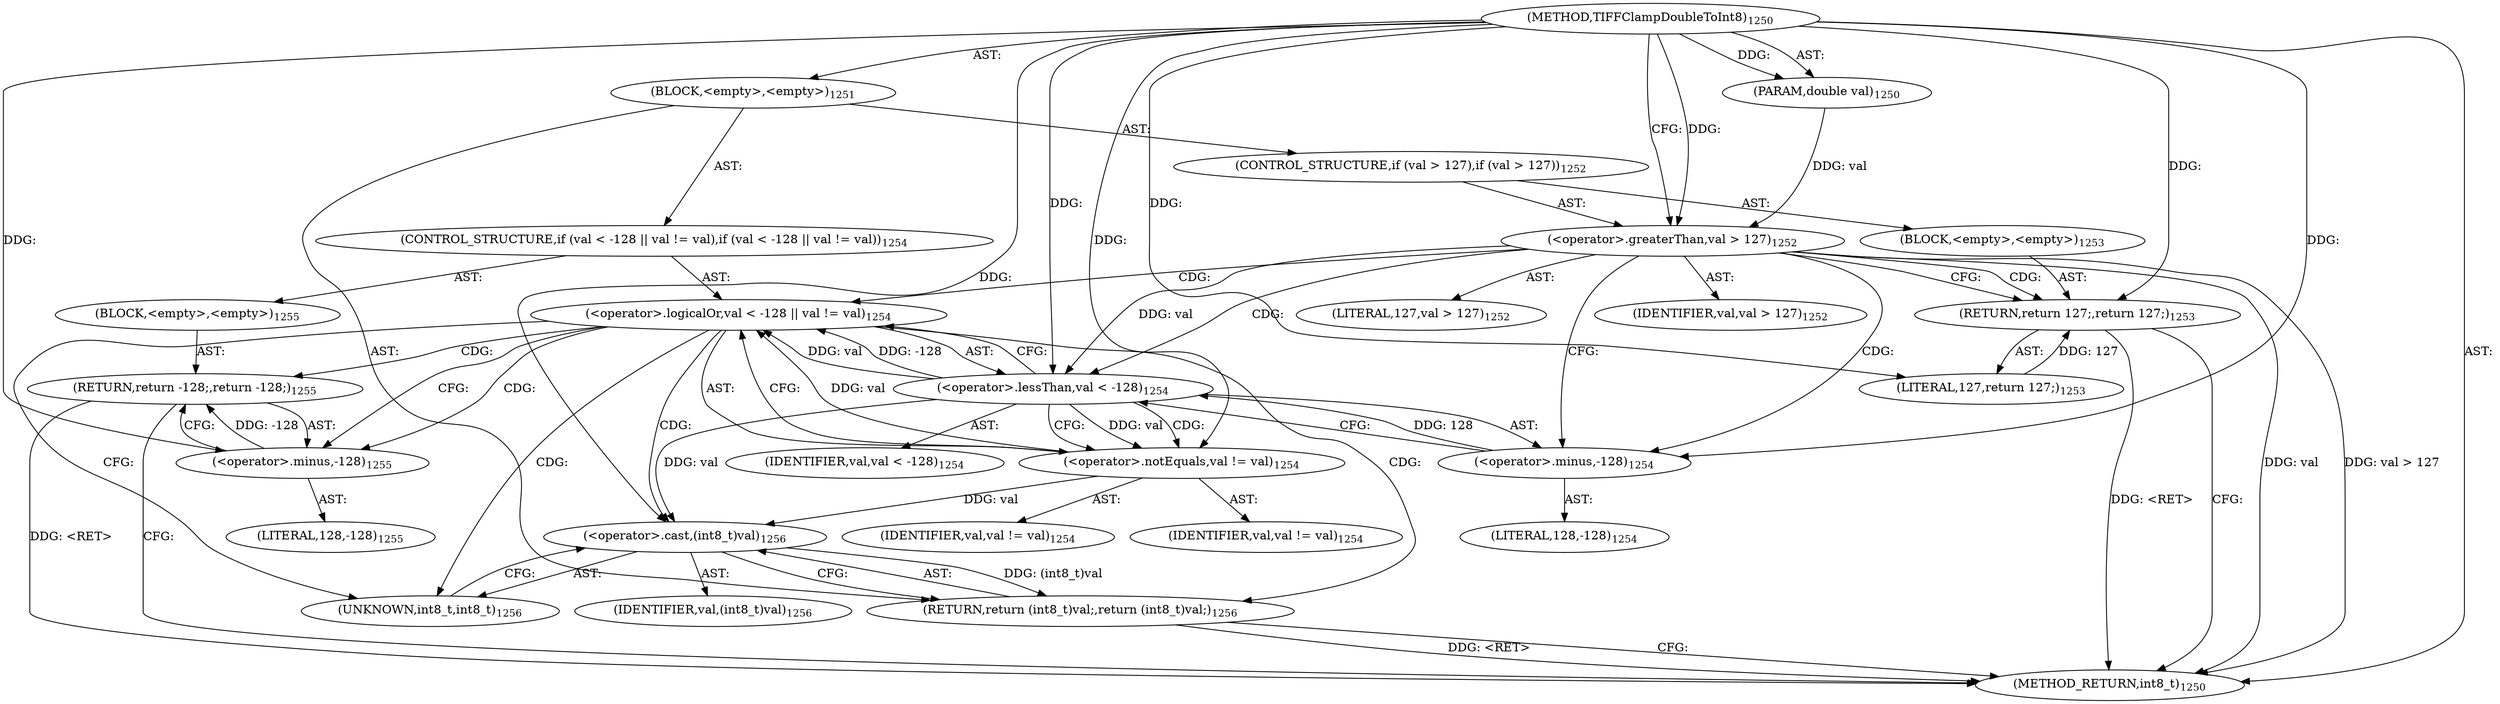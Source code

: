 digraph "TIFFClampDoubleToInt8" {  
"67374" [label = <(METHOD,TIFFClampDoubleToInt8)<SUB>1250</SUB>> ]
"67375" [label = <(PARAM,double val)<SUB>1250</SUB>> ]
"67376" [label = <(BLOCK,&lt;empty&gt;,&lt;empty&gt;)<SUB>1251</SUB>> ]
"67377" [label = <(CONTROL_STRUCTURE,if (val &gt; 127),if (val &gt; 127))<SUB>1252</SUB>> ]
"67378" [label = <(&lt;operator&gt;.greaterThan,val &gt; 127)<SUB>1252</SUB>> ]
"67379" [label = <(IDENTIFIER,val,val &gt; 127)<SUB>1252</SUB>> ]
"67380" [label = <(LITERAL,127,val &gt; 127)<SUB>1252</SUB>> ]
"67381" [label = <(BLOCK,&lt;empty&gt;,&lt;empty&gt;)<SUB>1253</SUB>> ]
"67382" [label = <(RETURN,return 127;,return 127;)<SUB>1253</SUB>> ]
"67383" [label = <(LITERAL,127,return 127;)<SUB>1253</SUB>> ]
"67384" [label = <(CONTROL_STRUCTURE,if (val &lt; -128 || val != val),if (val &lt; -128 || val != val))<SUB>1254</SUB>> ]
"67385" [label = <(&lt;operator&gt;.logicalOr,val &lt; -128 || val != val)<SUB>1254</SUB>> ]
"67386" [label = <(&lt;operator&gt;.lessThan,val &lt; -128)<SUB>1254</SUB>> ]
"67387" [label = <(IDENTIFIER,val,val &lt; -128)<SUB>1254</SUB>> ]
"67388" [label = <(&lt;operator&gt;.minus,-128)<SUB>1254</SUB>> ]
"67389" [label = <(LITERAL,128,-128)<SUB>1254</SUB>> ]
"67390" [label = <(&lt;operator&gt;.notEquals,val != val)<SUB>1254</SUB>> ]
"67391" [label = <(IDENTIFIER,val,val != val)<SUB>1254</SUB>> ]
"67392" [label = <(IDENTIFIER,val,val != val)<SUB>1254</SUB>> ]
"67393" [label = <(BLOCK,&lt;empty&gt;,&lt;empty&gt;)<SUB>1255</SUB>> ]
"67394" [label = <(RETURN,return -128;,return -128;)<SUB>1255</SUB>> ]
"67395" [label = <(&lt;operator&gt;.minus,-128)<SUB>1255</SUB>> ]
"67396" [label = <(LITERAL,128,-128)<SUB>1255</SUB>> ]
"67397" [label = <(RETURN,return (int8_t)val;,return (int8_t)val;)<SUB>1256</SUB>> ]
"67398" [label = <(&lt;operator&gt;.cast,(int8_t)val)<SUB>1256</SUB>> ]
"67399" [label = <(UNKNOWN,int8_t,int8_t)<SUB>1256</SUB>> ]
"67400" [label = <(IDENTIFIER,val,(int8_t)val)<SUB>1256</SUB>> ]
"67401" [label = <(METHOD_RETURN,int8_t)<SUB>1250</SUB>> ]
  "67374" -> "67375"  [ label = "AST: "] 
  "67374" -> "67376"  [ label = "AST: "] 
  "67374" -> "67401"  [ label = "AST: "] 
  "67376" -> "67377"  [ label = "AST: "] 
  "67376" -> "67384"  [ label = "AST: "] 
  "67376" -> "67397"  [ label = "AST: "] 
  "67377" -> "67378"  [ label = "AST: "] 
  "67377" -> "67381"  [ label = "AST: "] 
  "67378" -> "67379"  [ label = "AST: "] 
  "67378" -> "67380"  [ label = "AST: "] 
  "67381" -> "67382"  [ label = "AST: "] 
  "67382" -> "67383"  [ label = "AST: "] 
  "67384" -> "67385"  [ label = "AST: "] 
  "67384" -> "67393"  [ label = "AST: "] 
  "67385" -> "67386"  [ label = "AST: "] 
  "67385" -> "67390"  [ label = "AST: "] 
  "67386" -> "67387"  [ label = "AST: "] 
  "67386" -> "67388"  [ label = "AST: "] 
  "67388" -> "67389"  [ label = "AST: "] 
  "67390" -> "67391"  [ label = "AST: "] 
  "67390" -> "67392"  [ label = "AST: "] 
  "67393" -> "67394"  [ label = "AST: "] 
  "67394" -> "67395"  [ label = "AST: "] 
  "67395" -> "67396"  [ label = "AST: "] 
  "67397" -> "67398"  [ label = "AST: "] 
  "67398" -> "67399"  [ label = "AST: "] 
  "67398" -> "67400"  [ label = "AST: "] 
  "67397" -> "67401"  [ label = "CFG: "] 
  "67378" -> "67382"  [ label = "CFG: "] 
  "67378" -> "67388"  [ label = "CFG: "] 
  "67385" -> "67399"  [ label = "CFG: "] 
  "67385" -> "67395"  [ label = "CFG: "] 
  "67398" -> "67397"  [ label = "CFG: "] 
  "67382" -> "67401"  [ label = "CFG: "] 
  "67386" -> "67385"  [ label = "CFG: "] 
  "67386" -> "67390"  [ label = "CFG: "] 
  "67390" -> "67385"  [ label = "CFG: "] 
  "67394" -> "67401"  [ label = "CFG: "] 
  "67399" -> "67398"  [ label = "CFG: "] 
  "67388" -> "67386"  [ label = "CFG: "] 
  "67395" -> "67394"  [ label = "CFG: "] 
  "67374" -> "67378"  [ label = "CFG: "] 
  "67382" -> "67401"  [ label = "DDG: &lt;RET&gt;"] 
  "67397" -> "67401"  [ label = "DDG: &lt;RET&gt;"] 
  "67394" -> "67401"  [ label = "DDG: &lt;RET&gt;"] 
  "67378" -> "67401"  [ label = "DDG: val"] 
  "67378" -> "67401"  [ label = "DDG: val &gt; 127"] 
  "67374" -> "67375"  [ label = "DDG: "] 
  "67398" -> "67397"  [ label = "DDG: (int8_t)val"] 
  "67386" -> "67398"  [ label = "DDG: val"] 
  "67390" -> "67398"  [ label = "DDG: val"] 
  "67374" -> "67398"  [ label = "DDG: "] 
  "67375" -> "67378"  [ label = "DDG: val"] 
  "67374" -> "67378"  [ label = "DDG: "] 
  "67383" -> "67382"  [ label = "DDG: 127"] 
  "67374" -> "67382"  [ label = "DDG: "] 
  "67386" -> "67385"  [ label = "DDG: val"] 
  "67386" -> "67385"  [ label = "DDG: -128"] 
  "67390" -> "67385"  [ label = "DDG: val"] 
  "67395" -> "67394"  [ label = "DDG: -128"] 
  "67374" -> "67383"  [ label = "DDG: "] 
  "67378" -> "67386"  [ label = "DDG: val"] 
  "67374" -> "67386"  [ label = "DDG: "] 
  "67388" -> "67386"  [ label = "DDG: 128"] 
  "67386" -> "67390"  [ label = "DDG: val"] 
  "67374" -> "67390"  [ label = "DDG: "] 
  "67374" -> "67388"  [ label = "DDG: "] 
  "67374" -> "67395"  [ label = "DDG: "] 
  "67378" -> "67385"  [ label = "CDG: "] 
  "67378" -> "67386"  [ label = "CDG: "] 
  "67378" -> "67382"  [ label = "CDG: "] 
  "67378" -> "67388"  [ label = "CDG: "] 
  "67385" -> "67399"  [ label = "CDG: "] 
  "67385" -> "67395"  [ label = "CDG: "] 
  "67385" -> "67397"  [ label = "CDG: "] 
  "67385" -> "67398"  [ label = "CDG: "] 
  "67385" -> "67394"  [ label = "CDG: "] 
  "67386" -> "67390"  [ label = "CDG: "] 
}
